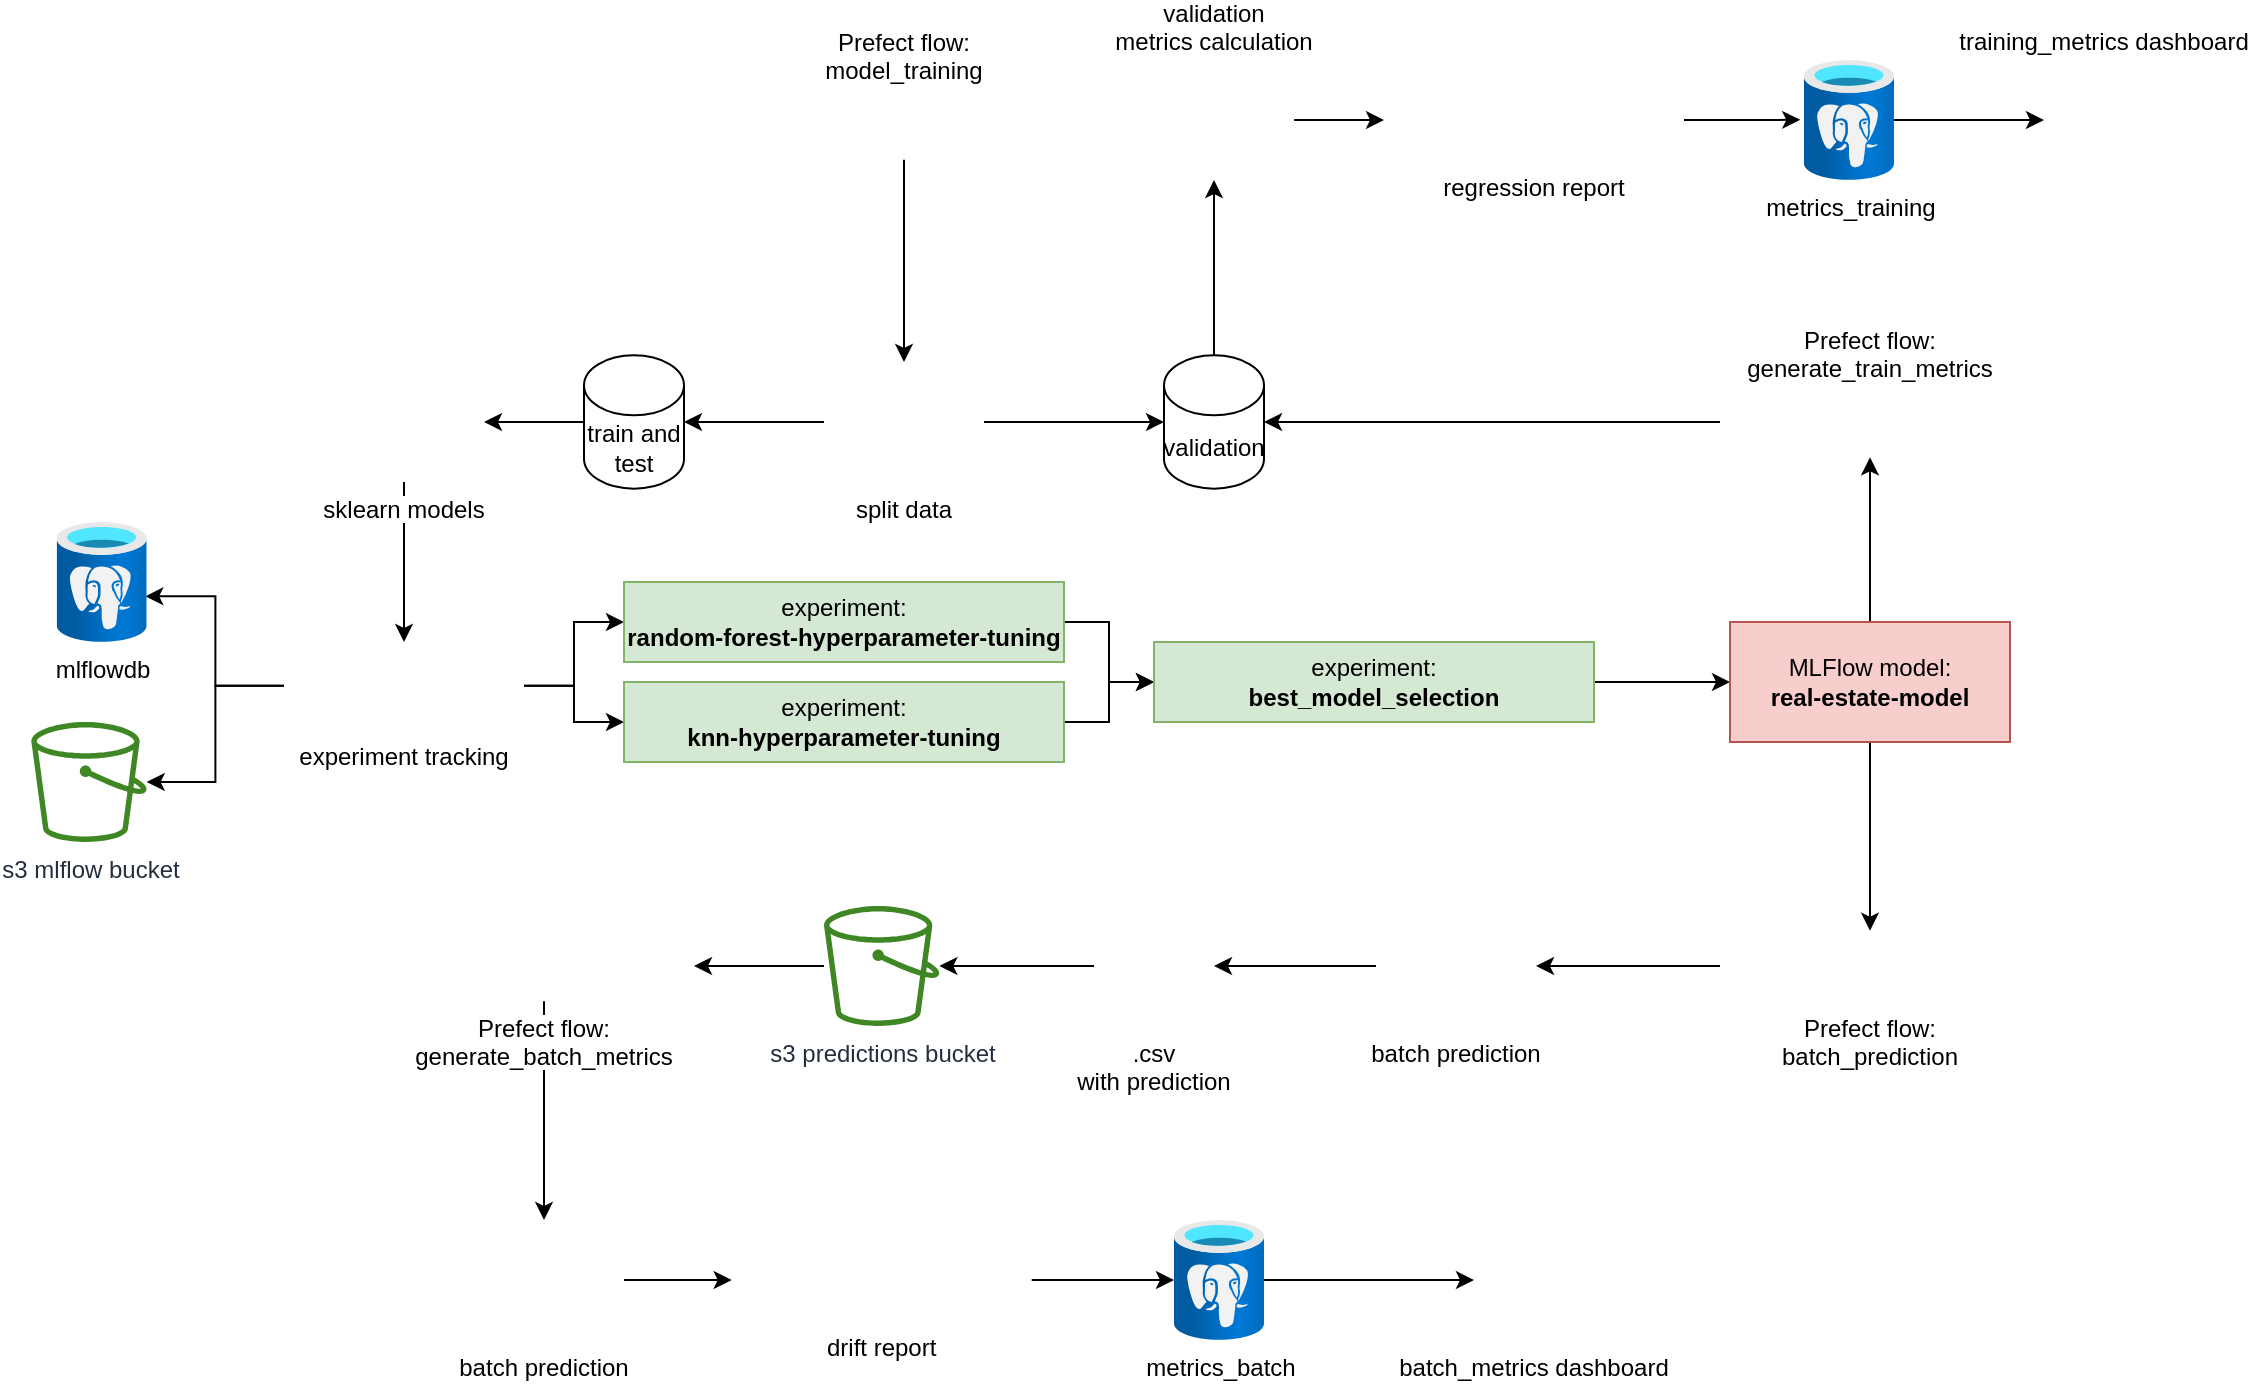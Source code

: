 <mxfile version="21.6.5" type="device">
  <diagram name="Página-1" id="wMQEydEDd_65zdSwji86">
    <mxGraphModel dx="1728" dy="969" grid="1" gridSize="10" guides="1" tooltips="1" connect="1" arrows="1" fold="1" page="1" pageScale="1" pageWidth="1169" pageHeight="827" math="0" shadow="0">
      <root>
        <mxCell id="0" />
        <mxCell id="1" parent="0" />
        <mxCell id="37ORd5RXPhSGU9sbFM5K-28" style="edgeStyle=orthogonalEdgeStyle;rounded=0;orthogonalLoop=1;jettySize=auto;html=1;entryX=0.5;entryY=0;entryDx=0;entryDy=0;exitX=0.5;exitY=1;exitDx=0;exitDy=0;" edge="1" parent="1" source="37ORd5RXPhSGU9sbFM5K-77" target="37ORd5RXPhSGU9sbFM5K-27">
          <mxGeometry relative="1" as="geometry">
            <mxPoint x="460" y="79.86" as="sourcePoint" />
          </mxGeometry>
        </mxCell>
        <mxCell id="37ORd5RXPhSGU9sbFM5K-12" style="edgeStyle=orthogonalEdgeStyle;rounded=0;orthogonalLoop=1;jettySize=auto;html=1;entryX=0;entryY=0.5;entryDx=0;entryDy=0;" edge="1" parent="1" source="37ORd5RXPhSGU9sbFM5K-3" target="37ORd5RXPhSGU9sbFM5K-10">
          <mxGeometry relative="1" as="geometry" />
        </mxCell>
        <mxCell id="37ORd5RXPhSGU9sbFM5K-23" style="edgeStyle=orthogonalEdgeStyle;rounded=0;orthogonalLoop=1;jettySize=auto;html=1;entryX=0.984;entryY=0.619;entryDx=0;entryDy=0;entryPerimeter=0;" edge="1" parent="1" source="37ORd5RXPhSGU9sbFM5K-3" target="37ORd5RXPhSGU9sbFM5K-17">
          <mxGeometry relative="1" as="geometry" />
        </mxCell>
        <mxCell id="37ORd5RXPhSGU9sbFM5K-25" style="edgeStyle=orthogonalEdgeStyle;rounded=0;orthogonalLoop=1;jettySize=auto;html=1;" edge="1" parent="1" source="37ORd5RXPhSGU9sbFM5K-3" target="37ORd5RXPhSGU9sbFM5K-19">
          <mxGeometry relative="1" as="geometry" />
        </mxCell>
        <mxCell id="37ORd5RXPhSGU9sbFM5K-26" style="edgeStyle=orthogonalEdgeStyle;rounded=0;orthogonalLoop=1;jettySize=auto;html=1;" edge="1" parent="1" source="37ORd5RXPhSGU9sbFM5K-3" target="37ORd5RXPhSGU9sbFM5K-11">
          <mxGeometry relative="1" as="geometry" />
        </mxCell>
        <mxCell id="37ORd5RXPhSGU9sbFM5K-3" value="experiment tracking" style="shape=image;verticalLabelPosition=bottom;labelBackgroundColor=default;verticalAlign=top;aspect=fixed;imageAspect=0;image=https://mlflow.org/images/MLflow-logo-final-white-TM.png;" vertex="1" parent="1">
          <mxGeometry x="150" y="331" width="120" height="43.68" as="geometry" />
        </mxCell>
        <mxCell id="37ORd5RXPhSGU9sbFM5K-9" style="edgeStyle=orthogonalEdgeStyle;rounded=0;orthogonalLoop=1;jettySize=auto;html=1;" edge="1" parent="1" source="37ORd5RXPhSGU9sbFM5K-7" target="37ORd5RXPhSGU9sbFM5K-3">
          <mxGeometry relative="1" as="geometry" />
        </mxCell>
        <mxCell id="37ORd5RXPhSGU9sbFM5K-7" value="sklearn models" style="shape=image;verticalLabelPosition=bottom;labelBackgroundColor=default;verticalAlign=top;aspect=fixed;imageAspect=0;image=https://cdn.freebiesupply.com/logos/thumbs/2x/python-5-logo.png;" vertex="1" parent="1">
          <mxGeometry x="170" y="191" width="80" height="60" as="geometry" />
        </mxCell>
        <mxCell id="37ORd5RXPhSGU9sbFM5K-15" style="edgeStyle=orthogonalEdgeStyle;rounded=0;orthogonalLoop=1;jettySize=auto;html=1;" edge="1" parent="1" source="37ORd5RXPhSGU9sbFM5K-10" target="37ORd5RXPhSGU9sbFM5K-14">
          <mxGeometry relative="1" as="geometry" />
        </mxCell>
        <mxCell id="37ORd5RXPhSGU9sbFM5K-10" value="experiment:&lt;br&gt;&lt;b&gt;random-forest-hyperparameter-tuning&lt;/b&gt;" style="rounded=0;whiteSpace=wrap;html=1;fillColor=#d5e8d4;strokeColor=#82b366;" vertex="1" parent="1">
          <mxGeometry x="320" y="301" width="220" height="40" as="geometry" />
        </mxCell>
        <mxCell id="37ORd5RXPhSGU9sbFM5K-16" style="edgeStyle=orthogonalEdgeStyle;rounded=0;orthogonalLoop=1;jettySize=auto;html=1;" edge="1" parent="1" source="37ORd5RXPhSGU9sbFM5K-11" target="37ORd5RXPhSGU9sbFM5K-14">
          <mxGeometry relative="1" as="geometry" />
        </mxCell>
        <mxCell id="37ORd5RXPhSGU9sbFM5K-11" value="experiment:&lt;br&gt;&lt;b&gt;knn-hyperparameter-tuning&lt;/b&gt;" style="rounded=0;whiteSpace=wrap;html=1;fillColor=#d5e8d4;strokeColor=#82b366;" vertex="1" parent="1">
          <mxGeometry x="320" y="351" width="220" height="40" as="geometry" />
        </mxCell>
        <mxCell id="37ORd5RXPhSGU9sbFM5K-38" style="edgeStyle=orthogonalEdgeStyle;rounded=0;orthogonalLoop=1;jettySize=auto;html=1;" edge="1" parent="1" source="37ORd5RXPhSGU9sbFM5K-14" target="37ORd5RXPhSGU9sbFM5K-37">
          <mxGeometry relative="1" as="geometry" />
        </mxCell>
        <mxCell id="37ORd5RXPhSGU9sbFM5K-14" value="experiment:&lt;br&gt;&lt;b&gt;best_model_selection&lt;/b&gt;" style="rounded=0;whiteSpace=wrap;html=1;fillColor=#d5e8d4;strokeColor=#82b366;" vertex="1" parent="1">
          <mxGeometry x="585" y="331" width="220" height="40" as="geometry" />
        </mxCell>
        <mxCell id="37ORd5RXPhSGU9sbFM5K-17" value="mlflowdb" style="image;aspect=fixed;html=1;points=[];align=center;fontSize=12;image=img/lib/azure2/databases/Azure_Database_PostgreSQL_Server.svg;" vertex="1" parent="1">
          <mxGeometry x="36.35" y="271" width="45" height="60" as="geometry" />
        </mxCell>
        <mxCell id="37ORd5RXPhSGU9sbFM5K-19" value="s3 mlflow bucket" style="sketch=0;outlineConnect=0;fontColor=#232F3E;gradientColor=none;fillColor=#3F8624;strokeColor=none;dashed=0;verticalLabelPosition=bottom;verticalAlign=top;align=center;html=1;fontSize=12;fontStyle=0;aspect=fixed;pointerEvents=1;shape=mxgraph.aws4.bucket;" vertex="1" parent="1">
          <mxGeometry x="23.66" y="371" width="57.69" height="60" as="geometry" />
        </mxCell>
        <mxCell id="37ORd5RXPhSGU9sbFM5K-32" style="edgeStyle=orthogonalEdgeStyle;rounded=0;orthogonalLoop=1;jettySize=auto;html=1;" edge="1" parent="1" source="37ORd5RXPhSGU9sbFM5K-27" target="37ORd5RXPhSGU9sbFM5K-30">
          <mxGeometry relative="1" as="geometry" />
        </mxCell>
        <mxCell id="37ORd5RXPhSGU9sbFM5K-57" style="edgeStyle=orthogonalEdgeStyle;rounded=0;orthogonalLoop=1;jettySize=auto;html=1;entryX=1;entryY=0.5;entryDx=0;entryDy=0;entryPerimeter=0;" edge="1" parent="1" source="37ORd5RXPhSGU9sbFM5K-27" target="37ORd5RXPhSGU9sbFM5K-29">
          <mxGeometry relative="1" as="geometry" />
        </mxCell>
        <mxCell id="37ORd5RXPhSGU9sbFM5K-27" value="split data" style="shape=image;verticalLabelPosition=bottom;labelBackgroundColor=default;verticalAlign=top;aspect=fixed;imageAspect=0;image=https://cdn.freebiesupply.com/logos/thumbs/2x/python-5-logo.png;" vertex="1" parent="1">
          <mxGeometry x="420" y="191" width="80" height="60" as="geometry" />
        </mxCell>
        <mxCell id="37ORd5RXPhSGU9sbFM5K-35" style="edgeStyle=orthogonalEdgeStyle;rounded=0;orthogonalLoop=1;jettySize=auto;html=1;" edge="1" parent="1" source="37ORd5RXPhSGU9sbFM5K-29" target="37ORd5RXPhSGU9sbFM5K-7">
          <mxGeometry relative="1" as="geometry" />
        </mxCell>
        <mxCell id="37ORd5RXPhSGU9sbFM5K-29" value="train and test" style="shape=cylinder3;whiteSpace=wrap;html=1;boundedLbl=1;backgroundOutline=1;size=15;aspect=fixed;" vertex="1" parent="1">
          <mxGeometry x="300" y="187.67" width="50" height="66.65" as="geometry" />
        </mxCell>
        <mxCell id="37ORd5RXPhSGU9sbFM5K-48" style="edgeStyle=orthogonalEdgeStyle;rounded=0;orthogonalLoop=1;jettySize=auto;html=1;entryX=0.5;entryY=1;entryDx=0;entryDy=0;" edge="1" parent="1" source="37ORd5RXPhSGU9sbFM5K-30" target="37ORd5RXPhSGU9sbFM5K-47">
          <mxGeometry relative="1" as="geometry" />
        </mxCell>
        <mxCell id="37ORd5RXPhSGU9sbFM5K-30" value="validation" style="shape=cylinder3;whiteSpace=wrap;html=1;boundedLbl=1;backgroundOutline=1;size=15;aspect=fixed;" vertex="1" parent="1">
          <mxGeometry x="590" y="187.67" width="50" height="66.65" as="geometry" />
        </mxCell>
        <mxCell id="37ORd5RXPhSGU9sbFM5K-40" style="edgeStyle=orthogonalEdgeStyle;rounded=0;orthogonalLoop=1;jettySize=auto;html=1;entryX=1;entryY=0.5;entryDx=0;entryDy=0;entryPerimeter=0;exitX=0;exitY=0.5;exitDx=0;exitDy=0;" edge="1" parent="1" source="37ORd5RXPhSGU9sbFM5K-82" target="37ORd5RXPhSGU9sbFM5K-30">
          <mxGeometry relative="1" as="geometry">
            <mxPoint x="840" y="220.995" as="sourcePoint" />
          </mxGeometry>
        </mxCell>
        <mxCell id="37ORd5RXPhSGU9sbFM5K-54" style="edgeStyle=orthogonalEdgeStyle;rounded=0;orthogonalLoop=1;jettySize=auto;html=1;entryX=0.5;entryY=0;entryDx=0;entryDy=0;" edge="1" parent="1" source="37ORd5RXPhSGU9sbFM5K-37" target="37ORd5RXPhSGU9sbFM5K-79">
          <mxGeometry relative="1" as="geometry">
            <mxPoint x="943" y="463" as="targetPoint" />
          </mxGeometry>
        </mxCell>
        <mxCell id="37ORd5RXPhSGU9sbFM5K-83" style="edgeStyle=orthogonalEdgeStyle;rounded=0;orthogonalLoop=1;jettySize=auto;html=1;exitX=0.5;exitY=0;exitDx=0;exitDy=0;" edge="1" parent="1" source="37ORd5RXPhSGU9sbFM5K-37" target="37ORd5RXPhSGU9sbFM5K-82">
          <mxGeometry relative="1" as="geometry" />
        </mxCell>
        <mxCell id="37ORd5RXPhSGU9sbFM5K-37" value="MLFlow model:&lt;br&gt;&lt;b&gt;real-estate-model&lt;/b&gt;" style="rounded=0;whiteSpace=wrap;html=1;fillColor=#f8cecc;strokeColor=#b85450;" vertex="1" parent="1">
          <mxGeometry x="873" y="321" width="140" height="60" as="geometry" />
        </mxCell>
        <mxCell id="37ORd5RXPhSGU9sbFM5K-43" value="training_metrics dashboard" style="shape=image;verticalLabelPosition=top;labelBackgroundColor=default;verticalAlign=bottom;aspect=fixed;imageAspect=0;image=https://global-uploads.webflow.com/6203daf47137054c031fa0e6/620be9f10cc3d4c77b72b142_grafana_logo.png;labelPosition=center;align=center;" vertex="1" parent="1">
          <mxGeometry x="1030" y="40" width="60" height="60" as="geometry" />
        </mxCell>
        <mxCell id="37ORd5RXPhSGU9sbFM5K-46" style="edgeStyle=orthogonalEdgeStyle;rounded=0;orthogonalLoop=1;jettySize=auto;html=1;entryX=0;entryY=0.5;entryDx=0;entryDy=0;" edge="1" parent="1" source="37ORd5RXPhSGU9sbFM5K-45" target="37ORd5RXPhSGU9sbFM5K-43">
          <mxGeometry relative="1" as="geometry" />
        </mxCell>
        <mxCell id="37ORd5RXPhSGU9sbFM5K-45" value="metrics_training" style="image;aspect=fixed;html=1;points=[];align=center;fontSize=12;image=img/lib/azure2/databases/Azure_Database_PostgreSQL_Server.svg;" vertex="1" parent="1">
          <mxGeometry x="910" y="40" width="45" height="60" as="geometry" />
        </mxCell>
        <mxCell id="37ORd5RXPhSGU9sbFM5K-75" style="edgeStyle=orthogonalEdgeStyle;rounded=0;orthogonalLoop=1;jettySize=auto;html=1;entryX=0;entryY=0.5;entryDx=0;entryDy=0;" edge="1" parent="1" source="37ORd5RXPhSGU9sbFM5K-47" target="37ORd5RXPhSGU9sbFM5K-74">
          <mxGeometry relative="1" as="geometry" />
        </mxCell>
        <mxCell id="37ORd5RXPhSGU9sbFM5K-47" value="validation &#xa;metrics calculation" style="shape=image;verticalLabelPosition=top;labelBackgroundColor=default;verticalAlign=bottom;aspect=fixed;imageAspect=0;image=https://cdn.freebiesupply.com/logos/thumbs/2x/python-5-logo.png;labelPosition=center;align=center;" vertex="1" parent="1">
          <mxGeometry x="575" y="40" width="80" height="60" as="geometry" />
        </mxCell>
        <mxCell id="37ORd5RXPhSGU9sbFM5K-58" style="edgeStyle=orthogonalEdgeStyle;rounded=0;orthogonalLoop=1;jettySize=auto;html=1;entryX=1;entryY=0.5;entryDx=0;entryDy=0;exitX=0;exitY=0.5;exitDx=0;exitDy=0;" edge="1" parent="1" source="37ORd5RXPhSGU9sbFM5K-79" target="37ORd5RXPhSGU9sbFM5K-56">
          <mxGeometry relative="1" as="geometry">
            <mxPoint x="840" y="493" as="sourcePoint" />
          </mxGeometry>
        </mxCell>
        <mxCell id="37ORd5RXPhSGU9sbFM5K-72" style="edgeStyle=orthogonalEdgeStyle;rounded=0;orthogonalLoop=1;jettySize=auto;html=1;exitX=0.5;exitY=1;exitDx=0;exitDy=0;" edge="1" parent="1" source="37ORd5RXPhSGU9sbFM5K-78" target="37ORd5RXPhSGU9sbFM5K-71">
          <mxGeometry relative="1" as="geometry">
            <mxPoint x="280" y="523" as="sourcePoint" />
          </mxGeometry>
        </mxCell>
        <mxCell id="37ORd5RXPhSGU9sbFM5K-66" style="edgeStyle=orthogonalEdgeStyle;rounded=0;orthogonalLoop=1;jettySize=auto;html=1;entryX=1;entryY=0.5;entryDx=0;entryDy=0;" edge="1" parent="1" source="37ORd5RXPhSGU9sbFM5K-56" target="37ORd5RXPhSGU9sbFM5K-65">
          <mxGeometry relative="1" as="geometry" />
        </mxCell>
        <mxCell id="37ORd5RXPhSGU9sbFM5K-56" value="batch prediction" style="shape=image;verticalLabelPosition=bottom;labelBackgroundColor=default;verticalAlign=top;aspect=fixed;imageAspect=0;image=https://cdn.freebiesupply.com/logos/thumbs/2x/python-5-logo.png;" vertex="1" parent="1">
          <mxGeometry x="696" y="463" width="80" height="60" as="geometry" />
        </mxCell>
        <mxCell id="37ORd5RXPhSGU9sbFM5K-69" style="edgeStyle=orthogonalEdgeStyle;rounded=0;orthogonalLoop=1;jettySize=auto;html=1;entryX=1;entryY=0.5;entryDx=0;entryDy=0;" edge="1" parent="1" source="37ORd5RXPhSGU9sbFM5K-59" target="37ORd5RXPhSGU9sbFM5K-78">
          <mxGeometry relative="1" as="geometry">
            <mxPoint x="350" y="493" as="targetPoint" />
          </mxGeometry>
        </mxCell>
        <mxCell id="37ORd5RXPhSGU9sbFM5K-59" value="s3 predictions bucket" style="sketch=0;outlineConnect=0;fontColor=#232F3E;gradientColor=none;fillColor=#3F8624;strokeColor=none;dashed=0;verticalLabelPosition=bottom;verticalAlign=top;align=center;html=1;fontSize=12;fontStyle=0;aspect=fixed;pointerEvents=1;shape=mxgraph.aws4.bucket;" vertex="1" parent="1">
          <mxGeometry x="420" y="463" width="57.69" height="60" as="geometry" />
        </mxCell>
        <mxCell id="37ORd5RXPhSGU9sbFM5K-67" style="edgeStyle=orthogonalEdgeStyle;rounded=0;orthogonalLoop=1;jettySize=auto;html=1;" edge="1" parent="1" source="37ORd5RXPhSGU9sbFM5K-65" target="37ORd5RXPhSGU9sbFM5K-59">
          <mxGeometry relative="1" as="geometry" />
        </mxCell>
        <mxCell id="37ORd5RXPhSGU9sbFM5K-65" value=".csv &#xa;with prediction" style="shape=image;verticalLabelPosition=bottom;labelBackgroundColor=default;verticalAlign=top;aspect=fixed;imageAspect=0;image=https://cdn2.iconfinder.com/data/icons/flat-file-types-1-1/300/icon_file-CSV_plano-512.png;" vertex="1" parent="1">
          <mxGeometry x="555" y="463" width="60" height="60" as="geometry" />
        </mxCell>
        <mxCell id="37ORd5RXPhSGU9sbFM5K-88" style="edgeStyle=orthogonalEdgeStyle;rounded=0;orthogonalLoop=1;jettySize=auto;html=1;" edge="1" parent="1" source="37ORd5RXPhSGU9sbFM5K-70" target="37ORd5RXPhSGU9sbFM5K-87">
          <mxGeometry relative="1" as="geometry" />
        </mxCell>
        <mxCell id="37ORd5RXPhSGU9sbFM5K-70" value="metrics_batch" style="image;aspect=fixed;html=1;points=[];align=center;fontSize=12;image=img/lib/azure2/databases/Azure_Database_PostgreSQL_Server.svg;" vertex="1" parent="1">
          <mxGeometry x="595" y="620" width="45" height="60" as="geometry" />
        </mxCell>
        <mxCell id="37ORd5RXPhSGU9sbFM5K-84" style="edgeStyle=orthogonalEdgeStyle;rounded=0;orthogonalLoop=1;jettySize=auto;html=1;entryX=0;entryY=0.5;entryDx=0;entryDy=0;" edge="1" parent="1" source="37ORd5RXPhSGU9sbFM5K-71" target="37ORd5RXPhSGU9sbFM5K-73">
          <mxGeometry relative="1" as="geometry" />
        </mxCell>
        <mxCell id="37ORd5RXPhSGU9sbFM5K-71" value="batch prediction" style="shape=image;verticalLabelPosition=bottom;labelBackgroundColor=default;verticalAlign=top;aspect=fixed;imageAspect=0;image=https://cdn.freebiesupply.com/logos/thumbs/2x/python-5-logo.png;" vertex="1" parent="1">
          <mxGeometry x="240" y="620" width="80" height="60" as="geometry" />
        </mxCell>
        <mxCell id="37ORd5RXPhSGU9sbFM5K-86" style="edgeStyle=orthogonalEdgeStyle;rounded=0;orthogonalLoop=1;jettySize=auto;html=1;" edge="1" parent="1" source="37ORd5RXPhSGU9sbFM5K-73" target="37ORd5RXPhSGU9sbFM5K-70">
          <mxGeometry relative="1" as="geometry" />
        </mxCell>
        <mxCell id="37ORd5RXPhSGU9sbFM5K-73" value="drift report" style="shape=image;verticalLabelPosition=bottom;labelBackgroundColor=default;verticalAlign=top;aspect=fixed;imageAspect=0;image=https://bookface-images.s3.amazonaws.com/small_logos/ff0b16931b863f29fd0bd341fe033523a5e16dd6.png;clipPath=inset(36.67% 0.67% 38% 4%);" vertex="1" parent="1">
          <mxGeometry x="373.85" y="630.07" width="150" height="39.86" as="geometry" />
        </mxCell>
        <mxCell id="37ORd5RXPhSGU9sbFM5K-76" style="edgeStyle=orthogonalEdgeStyle;rounded=0;orthogonalLoop=1;jettySize=auto;html=1;entryX=-0.042;entryY=0.498;entryDx=0;entryDy=0;entryPerimeter=0;" edge="1" parent="1" source="37ORd5RXPhSGU9sbFM5K-74" target="37ORd5RXPhSGU9sbFM5K-45">
          <mxGeometry relative="1" as="geometry" />
        </mxCell>
        <mxCell id="37ORd5RXPhSGU9sbFM5K-74" value="regression report" style="shape=image;verticalLabelPosition=bottom;labelBackgroundColor=default;verticalAlign=top;aspect=fixed;imageAspect=0;image=https://bookface-images.s3.amazonaws.com/small_logos/ff0b16931b863f29fd0bd341fe033523a5e16dd6.png;clipPath=inset(36.67% 0.67% 38% 4%);" vertex="1" parent="1">
          <mxGeometry x="700" y="50.07" width="150" height="39.86" as="geometry" />
        </mxCell>
        <mxCell id="37ORd5RXPhSGU9sbFM5K-77" value="Prefect flow:&#xa;model_training" style="shape=image;verticalLabelPosition=top;labelBackgroundColor=default;verticalAlign=bottom;aspect=fixed;imageAspect=0;image=https://d33wubrfki0l68.cloudfront.net/ed3492ea646ab7411b56ba0bf80b445f2187e38f/d266f/assets/img/full_logo_dark.2d098da5.svg;labelPosition=center;align=center;" vertex="1" parent="1">
          <mxGeometry x="385" y="54.64" width="150" height="35.29" as="geometry" />
        </mxCell>
        <mxCell id="37ORd5RXPhSGU9sbFM5K-78" value="Prefect flow:&#xa;generate_batch_metrics" style="shape=image;verticalLabelPosition=bottom;labelBackgroundColor=default;verticalAlign=top;aspect=fixed;imageAspect=0;image=https://d33wubrfki0l68.cloudfront.net/ed3492ea646ab7411b56ba0bf80b445f2187e38f/d266f/assets/img/full_logo_dark.2d098da5.svg;labelPosition=center;align=center;" vertex="1" parent="1">
          <mxGeometry x="205" y="475.36" width="150" height="35.29" as="geometry" />
        </mxCell>
        <mxCell id="37ORd5RXPhSGU9sbFM5K-79" value="Prefect flow:&#xa;batch_prediction" style="shape=image;verticalLabelPosition=bottom;labelBackgroundColor=default;verticalAlign=top;aspect=fixed;imageAspect=0;image=https://d33wubrfki0l68.cloudfront.net/ed3492ea646ab7411b56ba0bf80b445f2187e38f/d266f/assets/img/full_logo_dark.2d098da5.svg;labelPosition=center;align=center;" vertex="1" parent="1">
          <mxGeometry x="868" y="475.35" width="150" height="35.29" as="geometry" />
        </mxCell>
        <mxCell id="37ORd5RXPhSGU9sbFM5K-82" value="Prefect flow:&#xa;generate_train_metrics" style="shape=image;verticalLabelPosition=top;labelBackgroundColor=default;verticalAlign=bottom;aspect=fixed;imageAspect=0;image=https://d33wubrfki0l68.cloudfront.net/ed3492ea646ab7411b56ba0bf80b445f2187e38f/d266f/assets/img/full_logo_dark.2d098da5.svg;labelPosition=center;align=center;" vertex="1" parent="1">
          <mxGeometry x="868" y="203.36" width="150" height="35.29" as="geometry" />
        </mxCell>
        <mxCell id="37ORd5RXPhSGU9sbFM5K-87" value="batch_metrics dashboard" style="shape=image;verticalLabelPosition=bottom;labelBackgroundColor=default;verticalAlign=top;aspect=fixed;imageAspect=0;image=https://global-uploads.webflow.com/6203daf47137054c031fa0e6/620be9f10cc3d4c77b72b142_grafana_logo.png;labelPosition=center;align=center;" vertex="1" parent="1">
          <mxGeometry x="745" y="620" width="60" height="60" as="geometry" />
        </mxCell>
      </root>
    </mxGraphModel>
  </diagram>
</mxfile>
